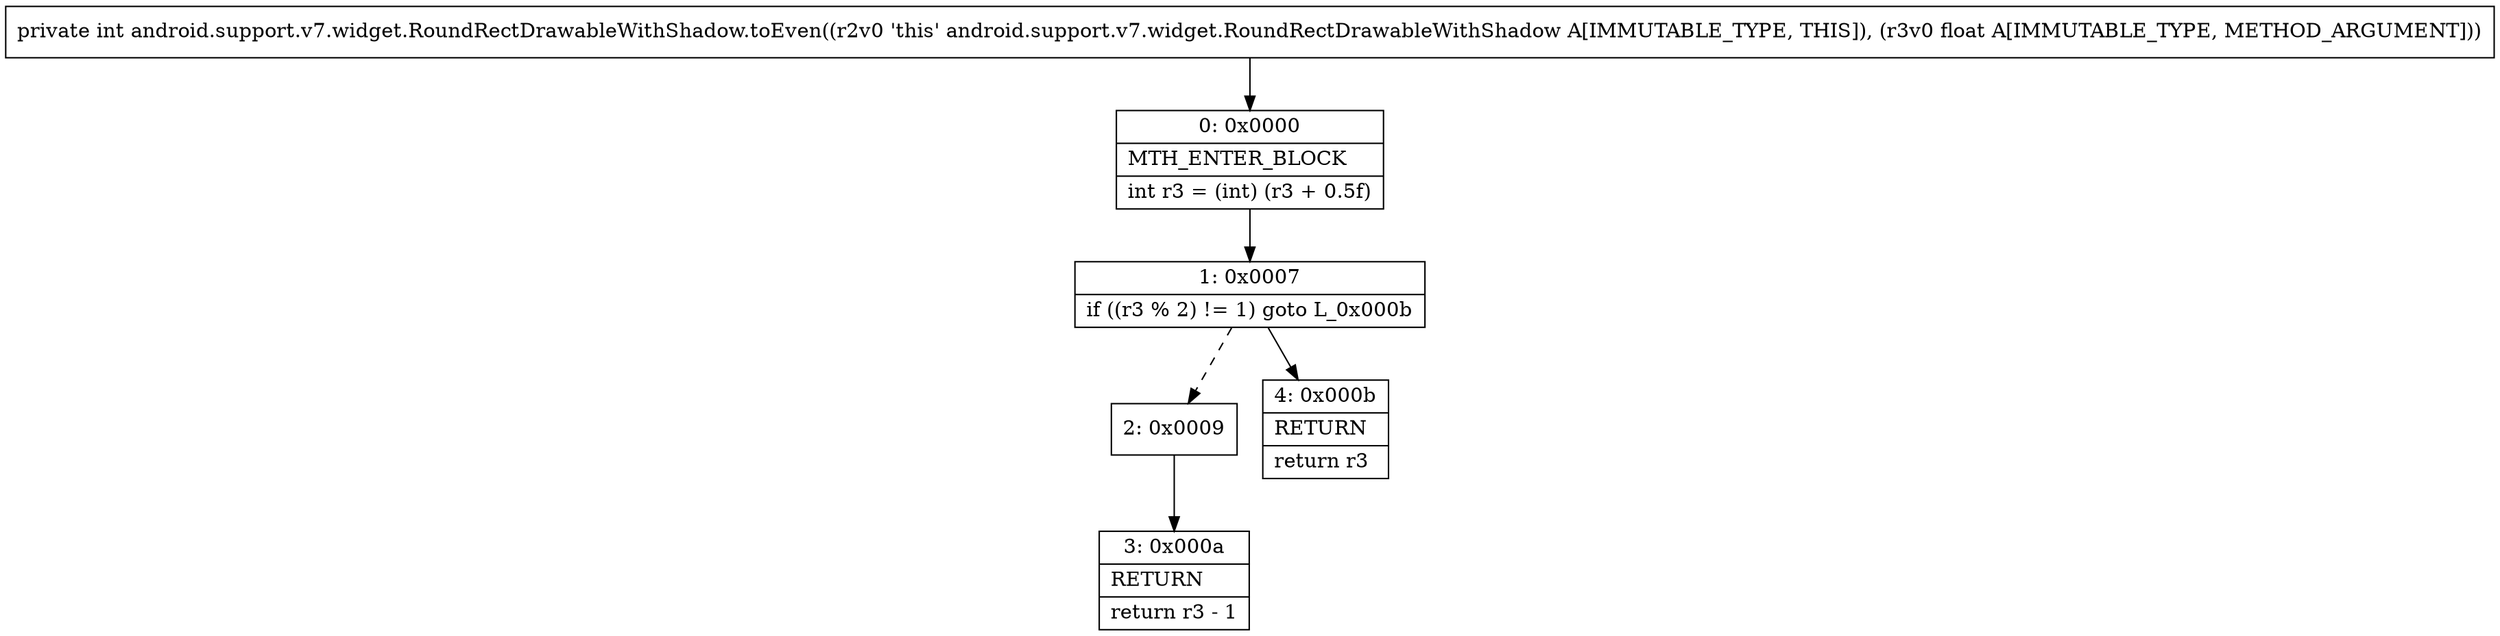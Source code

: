 digraph "CFG forandroid.support.v7.widget.RoundRectDrawableWithShadow.toEven(F)I" {
Node_0 [shape=record,label="{0\:\ 0x0000|MTH_ENTER_BLOCK\l|int r3 = (int) (r3 + 0.5f)\l}"];
Node_1 [shape=record,label="{1\:\ 0x0007|if ((r3 % 2) != 1) goto L_0x000b\l}"];
Node_2 [shape=record,label="{2\:\ 0x0009}"];
Node_3 [shape=record,label="{3\:\ 0x000a|RETURN\l|return r3 \- 1\l}"];
Node_4 [shape=record,label="{4\:\ 0x000b|RETURN\l|return r3\l}"];
MethodNode[shape=record,label="{private int android.support.v7.widget.RoundRectDrawableWithShadow.toEven((r2v0 'this' android.support.v7.widget.RoundRectDrawableWithShadow A[IMMUTABLE_TYPE, THIS]), (r3v0 float A[IMMUTABLE_TYPE, METHOD_ARGUMENT])) }"];
MethodNode -> Node_0;
Node_0 -> Node_1;
Node_1 -> Node_2[style=dashed];
Node_1 -> Node_4;
Node_2 -> Node_3;
}

